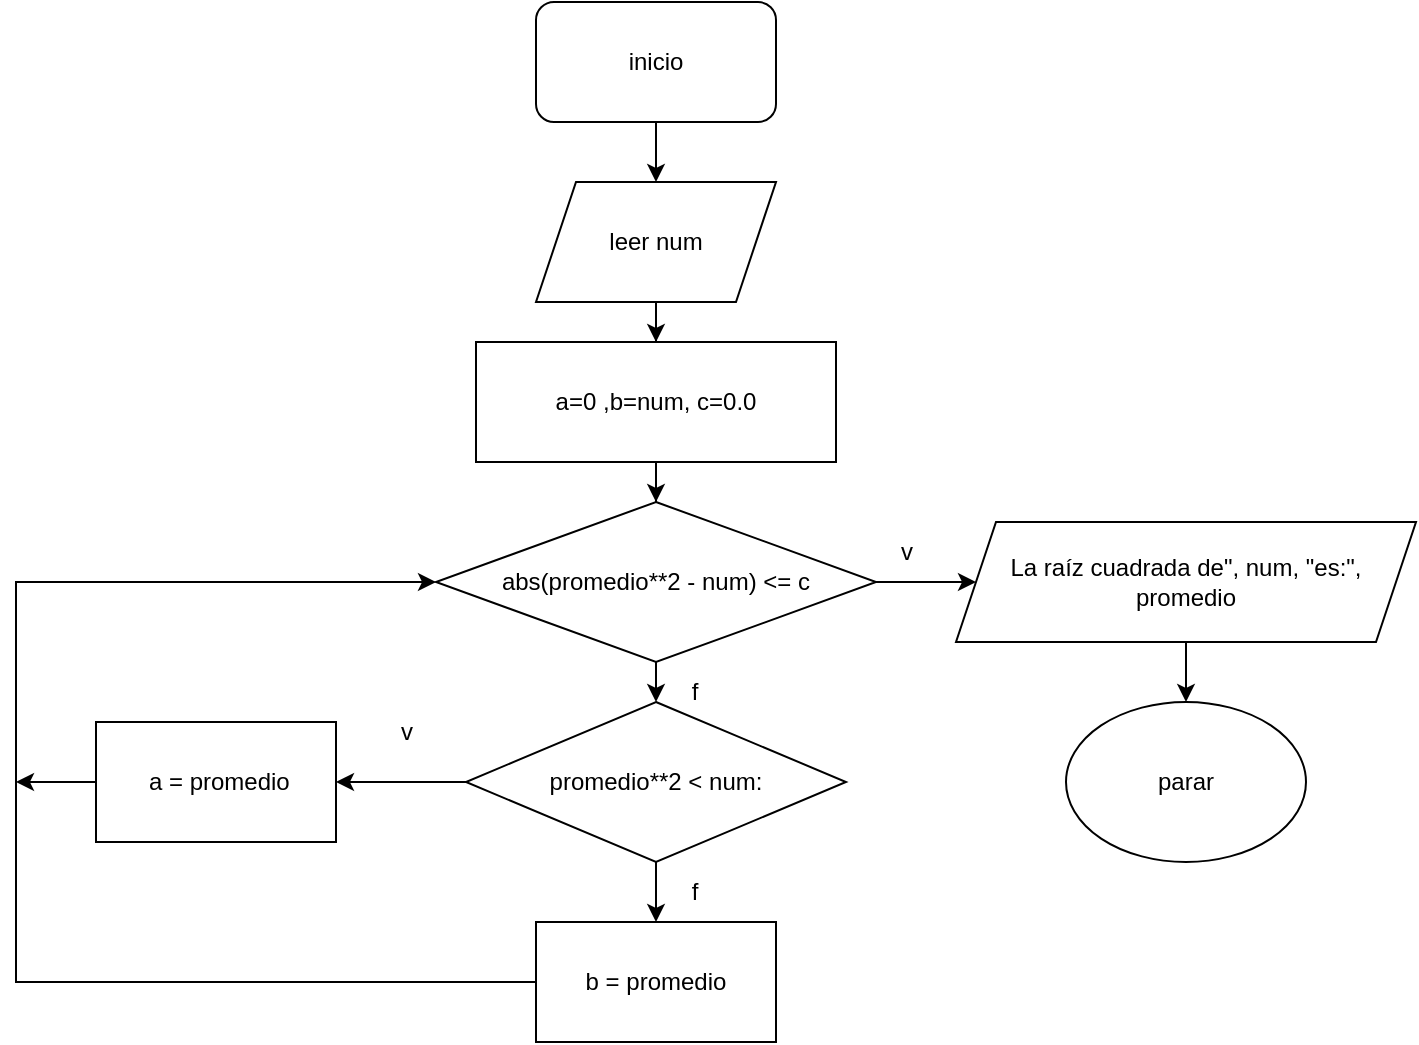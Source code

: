 <mxfile version="21.0.6" type="github">
  <diagram name="Página-1" id="rIImALTACZuiPktH8rOV">
    <mxGraphModel dx="794" dy="740" grid="1" gridSize="10" guides="1" tooltips="1" connect="1" arrows="1" fold="1" page="1" pageScale="1" pageWidth="827" pageHeight="1169" math="0" shadow="0">
      <root>
        <mxCell id="0" />
        <mxCell id="1" parent="0" />
        <mxCell id="7cbt-E-KS1mcNuc8FLWm-6" value="" style="edgeStyle=orthogonalEdgeStyle;rounded=0;orthogonalLoop=1;jettySize=auto;html=1;" edge="1" parent="1" source="7cbt-E-KS1mcNuc8FLWm-2" target="7cbt-E-KS1mcNuc8FLWm-4">
          <mxGeometry relative="1" as="geometry" />
        </mxCell>
        <mxCell id="7cbt-E-KS1mcNuc8FLWm-2" value="inicio" style="rounded=1;whiteSpace=wrap;html=1;" vertex="1" parent="1">
          <mxGeometry x="320" y="100" width="120" height="60" as="geometry" />
        </mxCell>
        <mxCell id="7cbt-E-KS1mcNuc8FLWm-20" value="" style="edgeStyle=orthogonalEdgeStyle;rounded=0;orthogonalLoop=1;jettySize=auto;html=1;" edge="1" parent="1" source="7cbt-E-KS1mcNuc8FLWm-3" target="7cbt-E-KS1mcNuc8FLWm-14">
          <mxGeometry relative="1" as="geometry" />
        </mxCell>
        <mxCell id="7cbt-E-KS1mcNuc8FLWm-3" value="a=0 ,b=num, c=0.0" style="rounded=0;whiteSpace=wrap;html=1;" vertex="1" parent="1">
          <mxGeometry x="290" y="270" width="180" height="60" as="geometry" />
        </mxCell>
        <mxCell id="7cbt-E-KS1mcNuc8FLWm-5" value="" style="edgeStyle=orthogonalEdgeStyle;rounded=0;orthogonalLoop=1;jettySize=auto;html=1;" edge="1" parent="1" source="7cbt-E-KS1mcNuc8FLWm-4" target="7cbt-E-KS1mcNuc8FLWm-3">
          <mxGeometry relative="1" as="geometry" />
        </mxCell>
        <mxCell id="7cbt-E-KS1mcNuc8FLWm-4" value="leer num" style="shape=parallelogram;perimeter=parallelogramPerimeter;whiteSpace=wrap;html=1;fixedSize=1;" vertex="1" parent="1">
          <mxGeometry x="320" y="190" width="120" height="60" as="geometry" />
        </mxCell>
        <mxCell id="7cbt-E-KS1mcNuc8FLWm-13" value="" style="edgeStyle=orthogonalEdgeStyle;rounded=0;orthogonalLoop=1;jettySize=auto;html=1;" edge="1" parent="1">
          <mxGeometry relative="1" as="geometry">
            <mxPoint x="380" y="430" as="sourcePoint" />
            <mxPoint x="380" y="450" as="targetPoint" />
          </mxGeometry>
        </mxCell>
        <mxCell id="7cbt-E-KS1mcNuc8FLWm-10" value="parar" style="ellipse;whiteSpace=wrap;html=1;" vertex="1" parent="1">
          <mxGeometry x="585" y="450" width="120" height="80" as="geometry" />
        </mxCell>
        <mxCell id="7cbt-E-KS1mcNuc8FLWm-33" style="edgeStyle=orthogonalEdgeStyle;rounded=0;orthogonalLoop=1;jettySize=auto;html=1;exitX=1;exitY=0.5;exitDx=0;exitDy=0;" edge="1" parent="1" source="7cbt-E-KS1mcNuc8FLWm-14" target="7cbt-E-KS1mcNuc8FLWm-32">
          <mxGeometry relative="1" as="geometry" />
        </mxCell>
        <mxCell id="7cbt-E-KS1mcNuc8FLWm-14" value="abs(promedio**2 - num) &amp;lt;= c" style="rhombus;whiteSpace=wrap;html=1;" vertex="1" parent="1">
          <mxGeometry x="270" y="350" width="220" height="80" as="geometry" />
        </mxCell>
        <mxCell id="7cbt-E-KS1mcNuc8FLWm-16" value="v" style="text;html=1;align=center;verticalAlign=middle;resizable=0;points=[];autosize=1;strokeColor=none;fillColor=none;" vertex="1" parent="1">
          <mxGeometry x="490" y="360" width="30" height="30" as="geometry" />
        </mxCell>
        <mxCell id="7cbt-E-KS1mcNuc8FLWm-23" value="" style="edgeStyle=orthogonalEdgeStyle;rounded=0;orthogonalLoop=1;jettySize=auto;html=1;" edge="1" parent="1" source="7cbt-E-KS1mcNuc8FLWm-21" target="7cbt-E-KS1mcNuc8FLWm-22">
          <mxGeometry relative="1" as="geometry" />
        </mxCell>
        <mxCell id="7cbt-E-KS1mcNuc8FLWm-25" value="" style="edgeStyle=orthogonalEdgeStyle;rounded=0;orthogonalLoop=1;jettySize=auto;html=1;" edge="1" parent="1" source="7cbt-E-KS1mcNuc8FLWm-21" target="7cbt-E-KS1mcNuc8FLWm-24">
          <mxGeometry relative="1" as="geometry" />
        </mxCell>
        <mxCell id="7cbt-E-KS1mcNuc8FLWm-21" value="promedio**2 &amp;lt; num:" style="rhombus;whiteSpace=wrap;html=1;" vertex="1" parent="1">
          <mxGeometry x="285" y="450" width="190" height="80" as="geometry" />
        </mxCell>
        <mxCell id="7cbt-E-KS1mcNuc8FLWm-30" style="edgeStyle=orthogonalEdgeStyle;rounded=0;orthogonalLoop=1;jettySize=auto;html=1;exitX=0;exitY=0.5;exitDx=0;exitDy=0;" edge="1" parent="1" source="7cbt-E-KS1mcNuc8FLWm-22">
          <mxGeometry relative="1" as="geometry">
            <mxPoint x="60" y="490" as="targetPoint" />
          </mxGeometry>
        </mxCell>
        <mxCell id="7cbt-E-KS1mcNuc8FLWm-22" value="&lt;div&gt;&amp;nbsp;a = promedio&lt;/div&gt;" style="rounded=0;whiteSpace=wrap;html=1;" vertex="1" parent="1">
          <mxGeometry x="100" y="460" width="120" height="60" as="geometry" />
        </mxCell>
        <mxCell id="7cbt-E-KS1mcNuc8FLWm-29" style="edgeStyle=orthogonalEdgeStyle;rounded=0;orthogonalLoop=1;jettySize=auto;html=1;entryX=0;entryY=0.5;entryDx=0;entryDy=0;" edge="1" parent="1" source="7cbt-E-KS1mcNuc8FLWm-24" target="7cbt-E-KS1mcNuc8FLWm-14">
          <mxGeometry relative="1" as="geometry">
            <Array as="points">
              <mxPoint x="60" y="590" />
              <mxPoint x="60" y="390" />
            </Array>
          </mxGeometry>
        </mxCell>
        <mxCell id="7cbt-E-KS1mcNuc8FLWm-24" value="&lt;div&gt;b = promedio&lt;/div&gt;" style="rounded=0;whiteSpace=wrap;html=1;" vertex="1" parent="1">
          <mxGeometry x="320" y="560" width="120" height="60" as="geometry" />
        </mxCell>
        <mxCell id="7cbt-E-KS1mcNuc8FLWm-26" value="v" style="text;html=1;align=center;verticalAlign=middle;resizable=0;points=[];autosize=1;strokeColor=none;fillColor=none;" vertex="1" parent="1">
          <mxGeometry x="240" y="450" width="30" height="30" as="geometry" />
        </mxCell>
        <mxCell id="7cbt-E-KS1mcNuc8FLWm-27" value="f" style="text;html=1;align=center;verticalAlign=middle;resizable=0;points=[];autosize=1;strokeColor=none;fillColor=none;" vertex="1" parent="1">
          <mxGeometry x="384" y="430" width="30" height="30" as="geometry" />
        </mxCell>
        <mxCell id="7cbt-E-KS1mcNuc8FLWm-28" value="f" style="text;html=1;align=center;verticalAlign=middle;resizable=0;points=[];autosize=1;strokeColor=none;fillColor=none;" vertex="1" parent="1">
          <mxGeometry x="384" y="530" width="30" height="30" as="geometry" />
        </mxCell>
        <mxCell id="7cbt-E-KS1mcNuc8FLWm-34" value="" style="edgeStyle=orthogonalEdgeStyle;rounded=0;orthogonalLoop=1;jettySize=auto;html=1;" edge="1" parent="1" source="7cbt-E-KS1mcNuc8FLWm-32" target="7cbt-E-KS1mcNuc8FLWm-10">
          <mxGeometry relative="1" as="geometry" />
        </mxCell>
        <mxCell id="7cbt-E-KS1mcNuc8FLWm-32" value="La raíz cuadrada de&quot;, num, &quot;es:&quot;, promedio" style="shape=parallelogram;perimeter=parallelogramPerimeter;whiteSpace=wrap;html=1;fixedSize=1;" vertex="1" parent="1">
          <mxGeometry x="530" y="360" width="230" height="60" as="geometry" />
        </mxCell>
      </root>
    </mxGraphModel>
  </diagram>
</mxfile>

